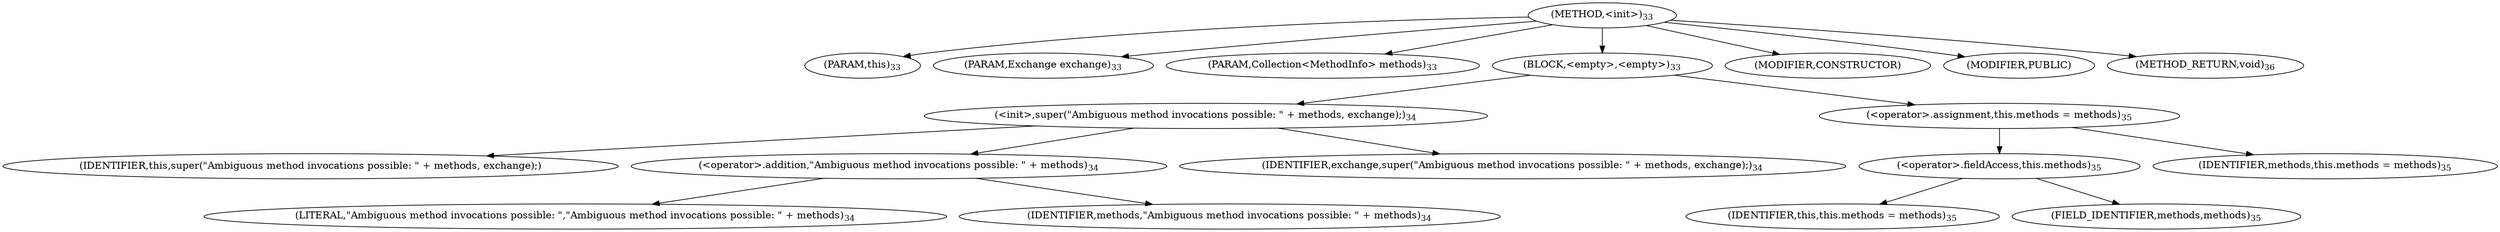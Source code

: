 digraph "&lt;init&gt;" {  
"11" [label = <(METHOD,&lt;init&gt;)<SUB>33</SUB>> ]
"4" [label = <(PARAM,this)<SUB>33</SUB>> ]
"12" [label = <(PARAM,Exchange exchange)<SUB>33</SUB>> ]
"13" [label = <(PARAM,Collection&lt;MethodInfo&gt; methods)<SUB>33</SUB>> ]
"14" [label = <(BLOCK,&lt;empty&gt;,&lt;empty&gt;)<SUB>33</SUB>> ]
"15" [label = <(&lt;init&gt;,super(&quot;Ambiguous method invocations possible: &quot; + methods, exchange);)<SUB>34</SUB>> ]
"3" [label = <(IDENTIFIER,this,super(&quot;Ambiguous method invocations possible: &quot; + methods, exchange);)> ]
"16" [label = <(&lt;operator&gt;.addition,&quot;Ambiguous method invocations possible: &quot; + methods)<SUB>34</SUB>> ]
"17" [label = <(LITERAL,&quot;Ambiguous method invocations possible: &quot;,&quot;Ambiguous method invocations possible: &quot; + methods)<SUB>34</SUB>> ]
"18" [label = <(IDENTIFIER,methods,&quot;Ambiguous method invocations possible: &quot; + methods)<SUB>34</SUB>> ]
"19" [label = <(IDENTIFIER,exchange,super(&quot;Ambiguous method invocations possible: &quot; + methods, exchange);)<SUB>34</SUB>> ]
"20" [label = <(&lt;operator&gt;.assignment,this.methods = methods)<SUB>35</SUB>> ]
"21" [label = <(&lt;operator&gt;.fieldAccess,this.methods)<SUB>35</SUB>> ]
"5" [label = <(IDENTIFIER,this,this.methods = methods)<SUB>35</SUB>> ]
"22" [label = <(FIELD_IDENTIFIER,methods,methods)<SUB>35</SUB>> ]
"23" [label = <(IDENTIFIER,methods,this.methods = methods)<SUB>35</SUB>> ]
"24" [label = <(MODIFIER,CONSTRUCTOR)> ]
"25" [label = <(MODIFIER,PUBLIC)> ]
"26" [label = <(METHOD_RETURN,void)<SUB>36</SUB>> ]
  "11" -> "4" 
  "11" -> "12" 
  "11" -> "13" 
  "11" -> "14" 
  "11" -> "24" 
  "11" -> "25" 
  "11" -> "26" 
  "14" -> "15" 
  "14" -> "20" 
  "15" -> "3" 
  "15" -> "16" 
  "15" -> "19" 
  "16" -> "17" 
  "16" -> "18" 
  "20" -> "21" 
  "20" -> "23" 
  "21" -> "5" 
  "21" -> "22" 
}
